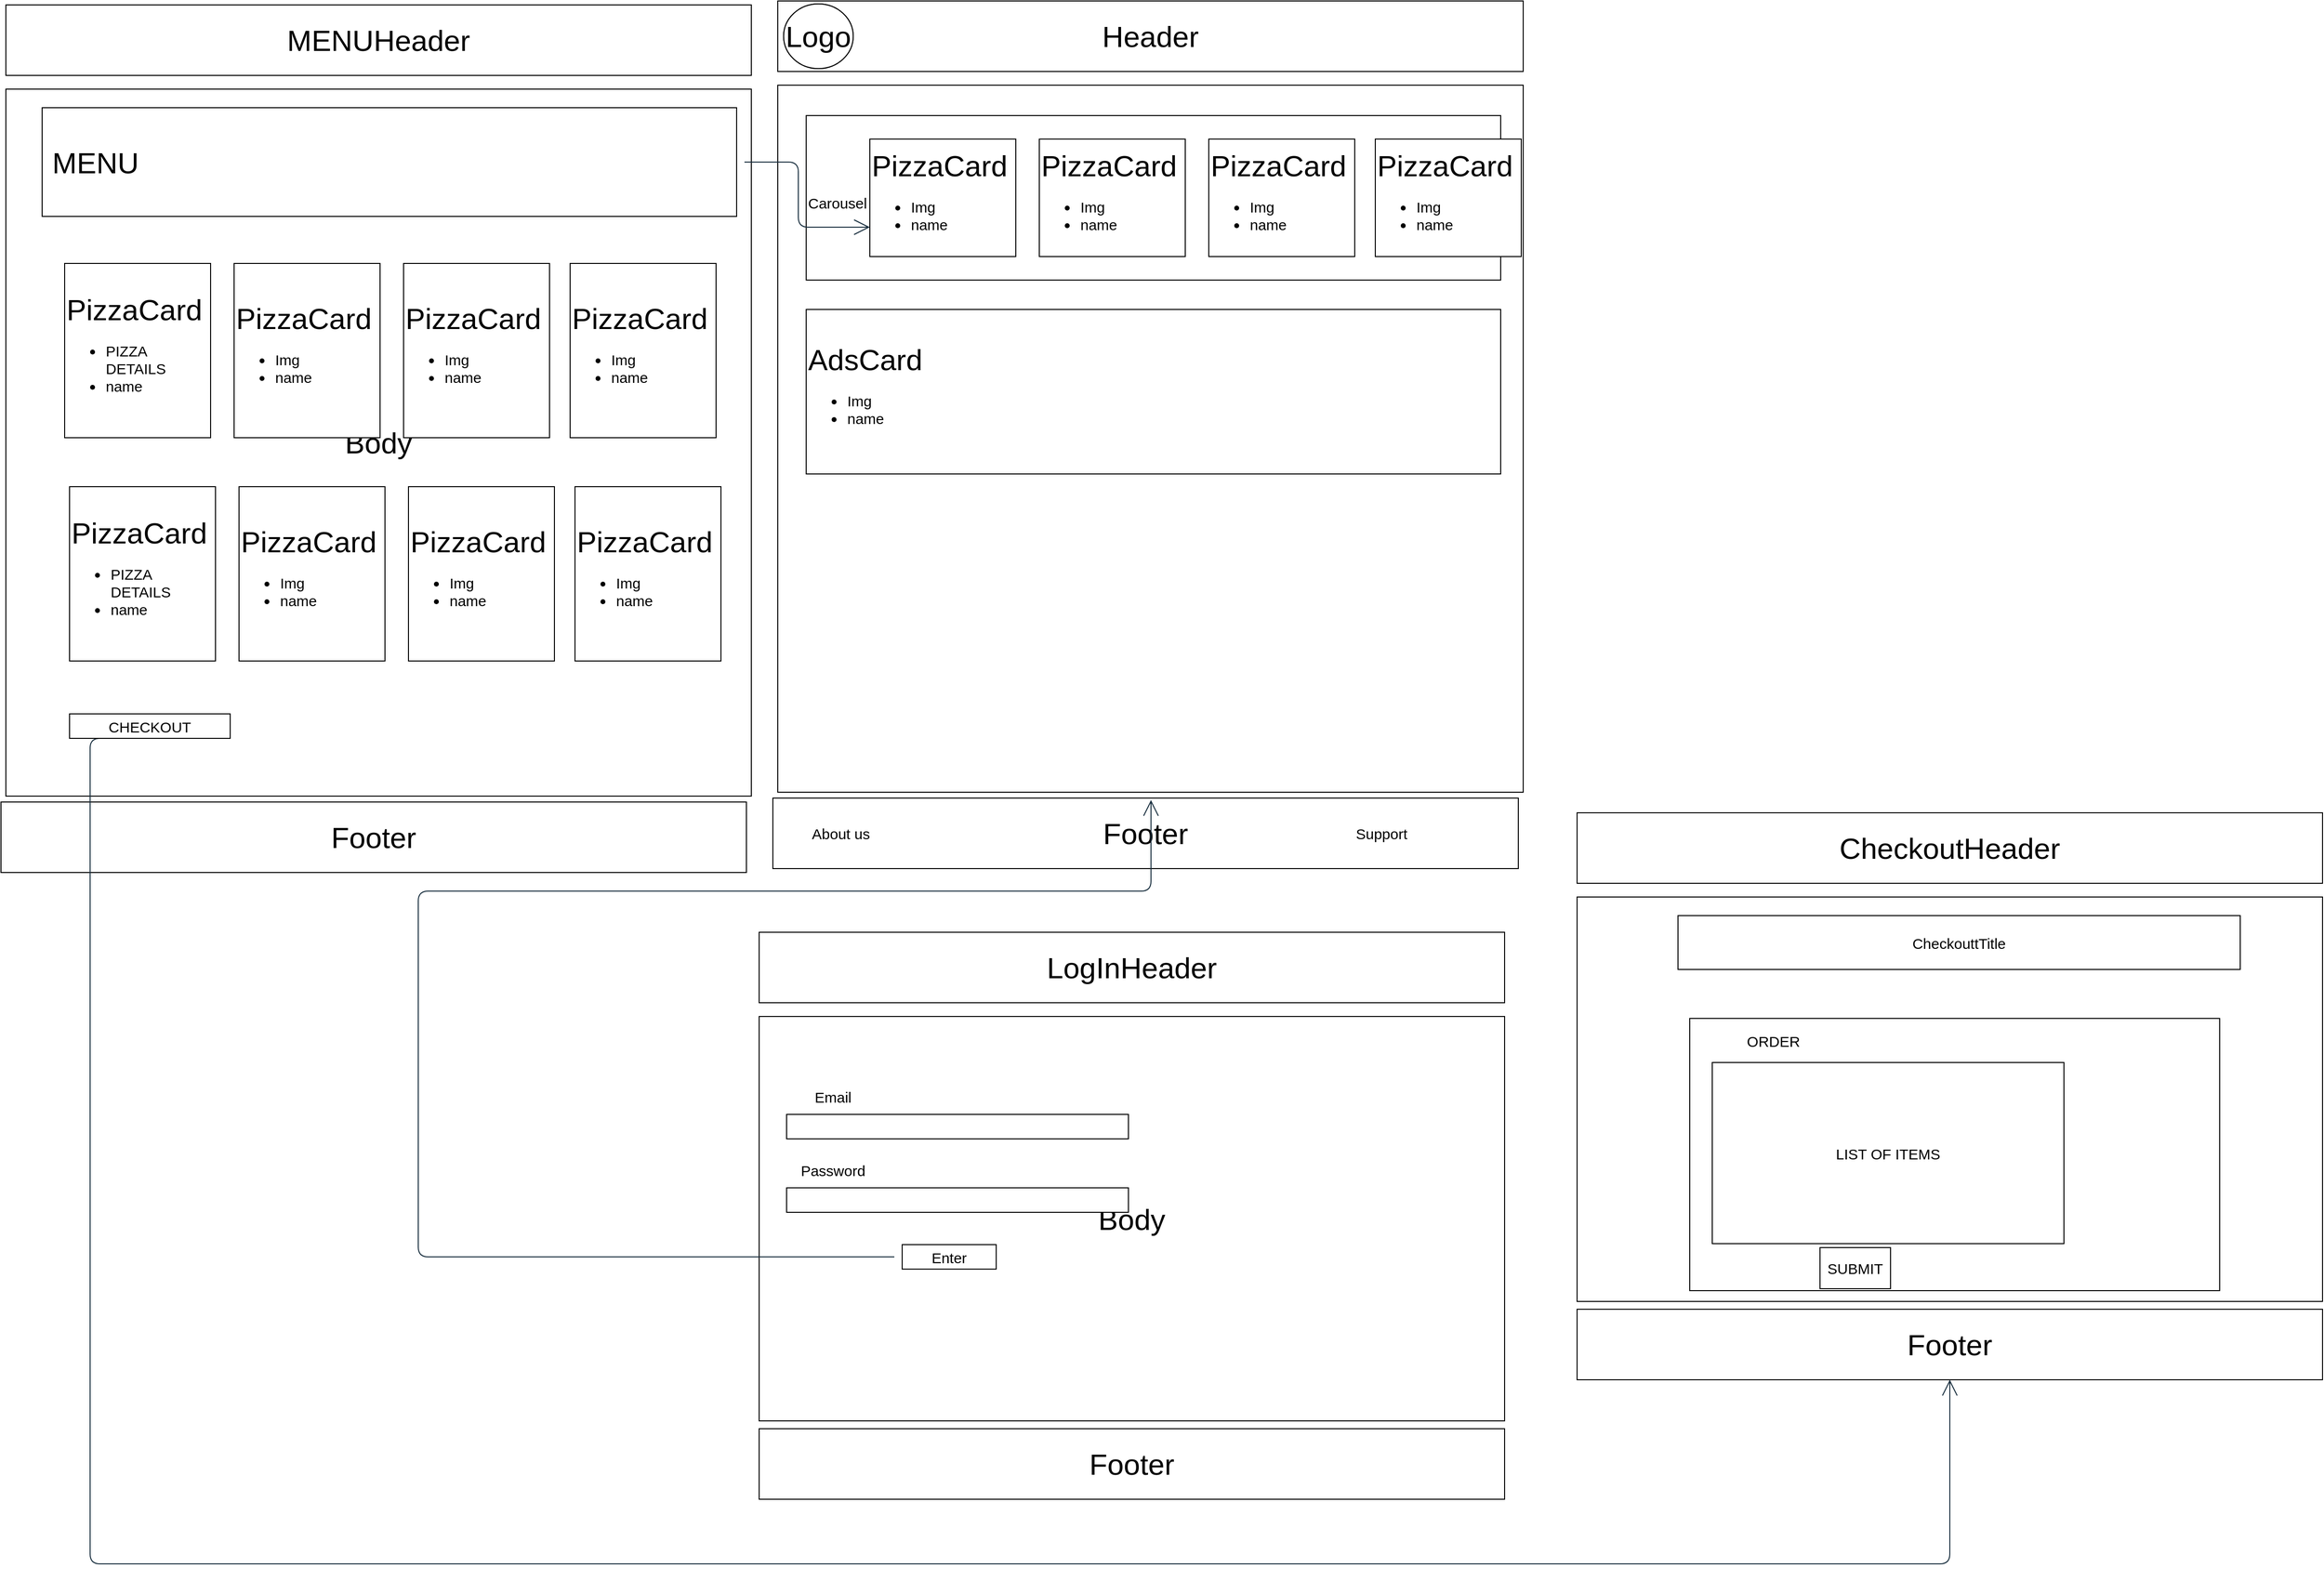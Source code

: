 <mxfile version="16.6.1" type="github">
  <diagram id="f_OamlXEMhh0Ig-cFjTD" name="Page-1">
    <mxGraphModel dx="5006" dy="1774" grid="0" gridSize="10" guides="1" tooltips="1" connect="1" arrows="1" fold="1" page="0" pageScale="1" pageWidth="850" pageHeight="1100" math="0" shadow="0">
      <root>
        <mxCell id="0" />
        <mxCell id="1" parent="0" />
        <mxCell id="QaYpBxPNPQrCtKfL7-Zh-1" value="&lt;font style=&quot;font-size: 30px&quot;&gt;Header&lt;/font&gt;" style="rounded=0;whiteSpace=wrap;html=1;hachureGap=4;" parent="1" vertex="1">
          <mxGeometry x="-188" y="41" width="761" height="72" as="geometry" />
        </mxCell>
        <mxCell id="QaYpBxPNPQrCtKfL7-Zh-2" value="&lt;font style=&quot;font-size: 30px&quot;&gt;Body&lt;/font&gt;" style="rounded=0;whiteSpace=wrap;html=1;hachureGap=4;" parent="1" vertex="1">
          <mxGeometry x="-188" y="127" width="761" height="722" as="geometry" />
        </mxCell>
        <mxCell id="QaYpBxPNPQrCtKfL7-Zh-3" value="Logo" style="ellipse;whiteSpace=wrap;html=1;hachureGap=4;fontSize=30;" parent="1" vertex="1">
          <mxGeometry x="-182" y="44" width="71" height="66" as="geometry" />
        </mxCell>
        <mxCell id="QaYpBxPNPQrCtKfL7-Zh-4" value="&lt;font style=&quot;font-size: 30px&quot;&gt;Footer&lt;/font&gt;" style="rounded=0;whiteSpace=wrap;html=1;hachureGap=4;" parent="1" vertex="1">
          <mxGeometry x="-193" y="855" width="761" height="72" as="geometry" />
        </mxCell>
        <mxCell id="QaYpBxPNPQrCtKfL7-Zh-9" value="&lt;font style=&quot;font-size: 15px&quot;&gt;Carousel&lt;/font&gt;" style="rounded=0;whiteSpace=wrap;html=1;hachureGap=4;fontSize=30;align=left;" parent="1" vertex="1">
          <mxGeometry x="-159" y="158" width="709" height="168" as="geometry" />
        </mxCell>
        <mxCell id="QaYpBxPNPQrCtKfL7-Zh-6" value="AdsCard&lt;br style=&quot;font-size: 29px&quot;&gt;&lt;ul style=&quot;font-size: 15px&quot;&gt;&lt;li&gt;&lt;font style=&quot;font-size: 15px&quot;&gt;Img&lt;/font&gt;&lt;/li&gt;&lt;li&gt;&lt;font style=&quot;font-size: 15px&quot;&gt;name&lt;/font&gt;&lt;/li&gt;&lt;/ul&gt;" style="rounded=0;whiteSpace=wrap;html=1;hachureGap=4;fontSize=30;align=left;" parent="1" vertex="1">
          <mxGeometry x="-159" y="356" width="709" height="168" as="geometry" />
        </mxCell>
        <mxCell id="QaYpBxPNPQrCtKfL7-Zh-26" value="" style="group" parent="1" vertex="1" connectable="0">
          <mxGeometry x="-94" y="182" width="665" height="120" as="geometry" />
        </mxCell>
        <mxCell id="QaYpBxPNPQrCtKfL7-Zh-5" value="PizzaCard&lt;br style=&quot;font-size: 29px&quot;&gt;&lt;ul style=&quot;font-size: 15px&quot;&gt;&lt;li&gt;&lt;font style=&quot;font-size: 15px&quot;&gt;Img&lt;/font&gt;&lt;/li&gt;&lt;li&gt;&lt;font style=&quot;font-size: 15px&quot;&gt;name&lt;/font&gt;&lt;/li&gt;&lt;/ul&gt;" style="rounded=0;whiteSpace=wrap;html=1;hachureGap=4;fontSize=30;align=left;" parent="QaYpBxPNPQrCtKfL7-Zh-26" vertex="1">
          <mxGeometry width="149" height="120" as="geometry" />
        </mxCell>
        <mxCell id="QaYpBxPNPQrCtKfL7-Zh-10" value="PizzaCard&lt;br style=&quot;font-size: 29px&quot;&gt;&lt;ul style=&quot;font-size: 15px&quot;&gt;&lt;li&gt;&lt;font style=&quot;font-size: 15px&quot;&gt;Img&lt;/font&gt;&lt;/li&gt;&lt;li&gt;&lt;font style=&quot;font-size: 15px&quot;&gt;name&lt;/font&gt;&lt;/li&gt;&lt;/ul&gt;" style="rounded=0;whiteSpace=wrap;html=1;hachureGap=4;fontSize=30;align=left;" parent="QaYpBxPNPQrCtKfL7-Zh-26" vertex="1">
          <mxGeometry x="173" width="149" height="120" as="geometry" />
        </mxCell>
        <mxCell id="QaYpBxPNPQrCtKfL7-Zh-11" value="PizzaCard&lt;br style=&quot;font-size: 29px&quot;&gt;&lt;ul style=&quot;font-size: 15px&quot;&gt;&lt;li&gt;&lt;font style=&quot;font-size: 15px&quot;&gt;Img&lt;/font&gt;&lt;/li&gt;&lt;li&gt;&lt;font style=&quot;font-size: 15px&quot;&gt;name&lt;/font&gt;&lt;/li&gt;&lt;/ul&gt;" style="rounded=0;whiteSpace=wrap;html=1;hachureGap=4;fontSize=30;align=left;" parent="QaYpBxPNPQrCtKfL7-Zh-26" vertex="1">
          <mxGeometry x="346" width="149" height="120" as="geometry" />
        </mxCell>
        <mxCell id="QaYpBxPNPQrCtKfL7-Zh-12" value="PizzaCard&lt;br style=&quot;font-size: 29px&quot;&gt;&lt;ul style=&quot;font-size: 15px&quot;&gt;&lt;li&gt;&lt;font style=&quot;font-size: 15px&quot;&gt;Img&lt;/font&gt;&lt;/li&gt;&lt;li&gt;&lt;font style=&quot;font-size: 15px&quot;&gt;name&lt;/font&gt;&lt;/li&gt;&lt;/ul&gt;" style="rounded=0;whiteSpace=wrap;html=1;hachureGap=4;fontSize=30;align=left;" parent="QaYpBxPNPQrCtKfL7-Zh-26" vertex="1">
          <mxGeometry x="516" width="149" height="120" as="geometry" />
        </mxCell>
        <mxCell id="QaYpBxPNPQrCtKfL7-Zh-28" value="Logo" style="ellipse;whiteSpace=wrap;html=1;hachureGap=4;fontSize=30;" parent="1" vertex="1">
          <mxGeometry x="-182" y="44" width="71" height="66" as="geometry" />
        </mxCell>
        <mxCell id="QaYpBxPNPQrCtKfL7-Zh-39" value="&lt;font style=&quot;font-size: 30px&quot;&gt;LogInHeader&lt;/font&gt;" style="rounded=0;whiteSpace=wrap;html=1;hachureGap=4;" parent="1" vertex="1">
          <mxGeometry x="-207" y="992" width="761" height="72" as="geometry" />
        </mxCell>
        <mxCell id="QaYpBxPNPQrCtKfL7-Zh-41" value="&lt;font style=&quot;font-size: 30px&quot;&gt;Footer&lt;/font&gt;" style="rounded=0;whiteSpace=wrap;html=1;hachureGap=4;" parent="1" vertex="1">
          <mxGeometry x="-207" y="1499" width="761" height="72" as="geometry" />
        </mxCell>
        <mxCell id="QaYpBxPNPQrCtKfL7-Zh-53" value="" style="group" parent="1" vertex="1" connectable="0">
          <mxGeometry x="628" y="870" width="761" height="579" as="geometry" />
        </mxCell>
        <mxCell id="QaYpBxPNPQrCtKfL7-Zh-50" value="&lt;span style=&quot;font-size: 30px&quot;&gt;CheckoutHeader&lt;/span&gt;" style="rounded=0;whiteSpace=wrap;html=1;hachureGap=4;" parent="QaYpBxPNPQrCtKfL7-Zh-53" vertex="1">
          <mxGeometry width="761" height="72" as="geometry" />
        </mxCell>
        <mxCell id="QaYpBxPNPQrCtKfL7-Zh-51" value="&lt;font style=&quot;font-size: 30px&quot;&gt;Body&lt;/font&gt;" style="rounded=0;whiteSpace=wrap;html=1;hachureGap=4;" parent="QaYpBxPNPQrCtKfL7-Zh-53" vertex="1">
          <mxGeometry y="86" width="761" height="413" as="geometry" />
        </mxCell>
        <mxCell id="QaYpBxPNPQrCtKfL7-Zh-52" value="&lt;font style=&quot;font-size: 30px&quot;&gt;Footer&lt;/font&gt;" style="rounded=0;whiteSpace=wrap;html=1;hachureGap=4;" parent="QaYpBxPNPQrCtKfL7-Zh-53" vertex="1">
          <mxGeometry y="507" width="761" height="72" as="geometry" />
        </mxCell>
        <mxCell id="QaYpBxPNPQrCtKfL7-Zh-56" value="CheckouttTitle" style="rounded=0;whiteSpace=wrap;html=1;hachureGap=4;fontSize=15;" parent="QaYpBxPNPQrCtKfL7-Zh-53" vertex="1">
          <mxGeometry x="103" y="105" width="574" height="55" as="geometry" />
        </mxCell>
        <mxCell id="QaYpBxPNPQrCtKfL7-Zh-78" value="" style="rounded=0;whiteSpace=wrap;html=1;hachureGap=4;fontSize=15;" parent="QaYpBxPNPQrCtKfL7-Zh-53" vertex="1">
          <mxGeometry x="115" y="210" width="541" height="278" as="geometry" />
        </mxCell>
        <mxCell id="QaYpBxPNPQrCtKfL7-Zh-87" value="" style="group" parent="QaYpBxPNPQrCtKfL7-Zh-53" vertex="1" connectable="0">
          <mxGeometry x="138" y="218" width="359" height="268" as="geometry" />
        </mxCell>
        <mxCell id="QaYpBxPNPQrCtKfL7-Zh-83" value="ORDER" style="text;strokeColor=none;fillColor=none;html=1;align=center;verticalAlign=middle;whiteSpace=wrap;rounded=0;hachureGap=4;fontSize=15;" parent="QaYpBxPNPQrCtKfL7-Zh-87" vertex="1">
          <mxGeometry x="15" width="95" height="30" as="geometry" />
        </mxCell>
        <mxCell id="QaYpBxPNPQrCtKfL7-Zh-85" value="LIST OF ITEMS" style="rounded=0;whiteSpace=wrap;html=1;hachureGap=4;fontSize=15;" parent="QaYpBxPNPQrCtKfL7-Zh-87" vertex="1">
          <mxGeometry y="37" width="359" height="185" as="geometry" />
        </mxCell>
        <mxCell id="QaYpBxPNPQrCtKfL7-Zh-86" value="SUBMIT" style="rounded=0;whiteSpace=wrap;html=1;hachureGap=4;fontSize=15;" parent="QaYpBxPNPQrCtKfL7-Zh-87" vertex="1">
          <mxGeometry x="110" y="226" width="72" height="42" as="geometry" />
        </mxCell>
        <mxCell id="QaYpBxPNPQrCtKfL7-Zh-55" value="" style="group" parent="1" vertex="1" connectable="0">
          <mxGeometry x="-207" y="1078" width="761" height="413" as="geometry" />
        </mxCell>
        <mxCell id="QaYpBxPNPQrCtKfL7-Zh-40" value="&lt;font style=&quot;font-size: 30px&quot;&gt;Body&lt;/font&gt;" style="rounded=0;whiteSpace=wrap;html=1;hachureGap=4;" parent="QaYpBxPNPQrCtKfL7-Zh-55" vertex="1">
          <mxGeometry width="761" height="413" as="geometry" />
        </mxCell>
        <mxCell id="QaYpBxPNPQrCtKfL7-Zh-42" value="" style="rounded=0;whiteSpace=wrap;html=1;hachureGap=4;fontSize=15;" parent="QaYpBxPNPQrCtKfL7-Zh-55" vertex="1">
          <mxGeometry x="28" y="100" width="349" height="25" as="geometry" />
        </mxCell>
        <mxCell id="QaYpBxPNPQrCtKfL7-Zh-43" value="Email" style="text;strokeColor=none;fillColor=none;html=1;align=center;verticalAlign=middle;whiteSpace=wrap;rounded=0;hachureGap=4;fontSize=15;" parent="QaYpBxPNPQrCtKfL7-Zh-55" vertex="1">
          <mxGeometry x="28" y="67" width="95" height="30" as="geometry" />
        </mxCell>
        <mxCell id="QaYpBxPNPQrCtKfL7-Zh-44" value="" style="rounded=0;whiteSpace=wrap;html=1;hachureGap=4;fontSize=15;" parent="QaYpBxPNPQrCtKfL7-Zh-55" vertex="1">
          <mxGeometry x="28" y="175" width="349" height="25" as="geometry" />
        </mxCell>
        <mxCell id="QaYpBxPNPQrCtKfL7-Zh-45" value="Password" style="text;strokeColor=none;fillColor=none;html=1;align=center;verticalAlign=middle;whiteSpace=wrap;rounded=0;hachureGap=4;fontSize=15;" parent="QaYpBxPNPQrCtKfL7-Zh-55" vertex="1">
          <mxGeometry x="28" y="142" width="95" height="30" as="geometry" />
        </mxCell>
        <mxCell id="QaYpBxPNPQrCtKfL7-Zh-54" value="Enter" style="rounded=0;whiteSpace=wrap;html=1;hachureGap=4;fontSize=15;" parent="QaYpBxPNPQrCtKfL7-Zh-55" vertex="1">
          <mxGeometry x="146" y="233" width="96" height="25" as="geometry" />
        </mxCell>
        <mxCell id="QaYpBxPNPQrCtKfL7-Zh-81" value="About us" style="text;strokeColor=none;fillColor=none;html=1;align=center;verticalAlign=middle;whiteSpace=wrap;rounded=0;hachureGap=4;fontSize=15;" parent="1" vertex="1">
          <mxGeometry x="-171" y="876" width="95" height="30" as="geometry" />
        </mxCell>
        <mxCell id="QaYpBxPNPQrCtKfL7-Zh-82" value="Support" style="text;strokeColor=none;fillColor=none;html=1;align=center;verticalAlign=middle;whiteSpace=wrap;rounded=0;hachureGap=4;fontSize=15;" parent="1" vertex="1">
          <mxGeometry x="381" y="876" width="95" height="30" as="geometry" />
        </mxCell>
        <mxCell id="QaYpBxPNPQrCtKfL7-Zh-88" value="&lt;font style=&quot;font-size: 30px&quot;&gt;MENUHeader&lt;/font&gt;" style="rounded=0;whiteSpace=wrap;html=1;hachureGap=4;" parent="1" vertex="1">
          <mxGeometry x="-976" y="45" width="761" height="72" as="geometry" />
        </mxCell>
        <mxCell id="QaYpBxPNPQrCtKfL7-Zh-89" value="&lt;font style=&quot;font-size: 30px&quot;&gt;Body&lt;/font&gt;" style="rounded=0;whiteSpace=wrap;html=1;hachureGap=4;" parent="1" vertex="1">
          <mxGeometry x="-976" y="131" width="761" height="722" as="geometry" />
        </mxCell>
        <mxCell id="QaYpBxPNPQrCtKfL7-Zh-90" value="&lt;font style=&quot;font-size: 30px&quot;&gt;Footer&lt;/font&gt;" style="rounded=0;whiteSpace=wrap;html=1;hachureGap=4;" parent="1" vertex="1">
          <mxGeometry x="-981" y="859" width="761" height="72" as="geometry" />
        </mxCell>
        <mxCell id="QaYpBxPNPQrCtKfL7-Zh-91" value="&lt;span style=&quot;white-space: pre&quot;&gt; &lt;/span&gt;MENU" style="rounded=0;whiteSpace=wrap;html=1;hachureGap=4;fontSize=30;align=left;" parent="1" vertex="1">
          <mxGeometry x="-939" y="150" width="709" height="111" as="geometry" />
        </mxCell>
        <mxCell id="QaYpBxPNPQrCtKfL7-Zh-92" value="" style="group" parent="1" vertex="1" connectable="0">
          <mxGeometry x="-916" y="309" width="665" height="178" as="geometry" />
        </mxCell>
        <mxCell id="QaYpBxPNPQrCtKfL7-Zh-93" value="PizzaCard&lt;br style=&quot;font-size: 29px&quot;&gt;&lt;ul style=&quot;font-size: 15px&quot;&gt;&lt;li&gt;PIZZA DETAILS&lt;/li&gt;&lt;li&gt;&lt;font style=&quot;font-size: 15px&quot;&gt;name&lt;/font&gt;&lt;/li&gt;&lt;/ul&gt;" style="rounded=0;whiteSpace=wrap;html=1;hachureGap=4;fontSize=30;align=left;" parent="QaYpBxPNPQrCtKfL7-Zh-92" vertex="1">
          <mxGeometry width="149" height="178" as="geometry" />
        </mxCell>
        <mxCell id="QaYpBxPNPQrCtKfL7-Zh-94" value="PizzaCard&lt;br style=&quot;font-size: 29px&quot;&gt;&lt;ul style=&quot;font-size: 15px&quot;&gt;&lt;li&gt;&lt;font style=&quot;font-size: 15px&quot;&gt;Img&lt;/font&gt;&lt;/li&gt;&lt;li&gt;&lt;font style=&quot;font-size: 15px&quot;&gt;name&lt;/font&gt;&lt;/li&gt;&lt;/ul&gt;" style="rounded=0;whiteSpace=wrap;html=1;hachureGap=4;fontSize=30;align=left;" parent="QaYpBxPNPQrCtKfL7-Zh-92" vertex="1">
          <mxGeometry x="173" width="149" height="178" as="geometry" />
        </mxCell>
        <mxCell id="QaYpBxPNPQrCtKfL7-Zh-95" value="PizzaCard&lt;br style=&quot;font-size: 29px&quot;&gt;&lt;ul style=&quot;font-size: 15px&quot;&gt;&lt;li&gt;&lt;font style=&quot;font-size: 15px&quot;&gt;Img&lt;/font&gt;&lt;/li&gt;&lt;li&gt;&lt;font style=&quot;font-size: 15px&quot;&gt;name&lt;/font&gt;&lt;/li&gt;&lt;/ul&gt;" style="rounded=0;whiteSpace=wrap;html=1;hachureGap=4;fontSize=30;align=left;" parent="QaYpBxPNPQrCtKfL7-Zh-92" vertex="1">
          <mxGeometry x="346" width="149" height="178" as="geometry" />
        </mxCell>
        <mxCell id="QaYpBxPNPQrCtKfL7-Zh-96" value="PizzaCard&lt;br style=&quot;font-size: 29px&quot;&gt;&lt;ul style=&quot;font-size: 15px&quot;&gt;&lt;li&gt;&lt;font style=&quot;font-size: 15px&quot;&gt;Img&lt;/font&gt;&lt;/li&gt;&lt;li&gt;&lt;font style=&quot;font-size: 15px&quot;&gt;name&lt;/font&gt;&lt;/li&gt;&lt;/ul&gt;" style="rounded=0;whiteSpace=wrap;html=1;hachureGap=4;fontSize=30;align=left;" parent="QaYpBxPNPQrCtKfL7-Zh-92" vertex="1">
          <mxGeometry x="516" width="149" height="178" as="geometry" />
        </mxCell>
        <mxCell id="QaYpBxPNPQrCtKfL7-Zh-98" value="" style="group" parent="1" vertex="1" connectable="0">
          <mxGeometry x="-911" y="537" width="665" height="178" as="geometry" />
        </mxCell>
        <mxCell id="QaYpBxPNPQrCtKfL7-Zh-99" value="PizzaCard&lt;br style=&quot;font-size: 29px&quot;&gt;&lt;ul style=&quot;font-size: 15px&quot;&gt;&lt;li&gt;PIZZA DETAILS&lt;/li&gt;&lt;li&gt;&lt;font style=&quot;font-size: 15px&quot;&gt;name&lt;/font&gt;&lt;/li&gt;&lt;/ul&gt;" style="rounded=0;whiteSpace=wrap;html=1;hachureGap=4;fontSize=30;align=left;" parent="QaYpBxPNPQrCtKfL7-Zh-98" vertex="1">
          <mxGeometry width="149" height="178" as="geometry" />
        </mxCell>
        <mxCell id="QaYpBxPNPQrCtKfL7-Zh-100" value="PizzaCard&lt;br style=&quot;font-size: 29px&quot;&gt;&lt;ul style=&quot;font-size: 15px&quot;&gt;&lt;li&gt;&lt;font style=&quot;font-size: 15px&quot;&gt;Img&lt;/font&gt;&lt;/li&gt;&lt;li&gt;&lt;font style=&quot;font-size: 15px&quot;&gt;name&lt;/font&gt;&lt;/li&gt;&lt;/ul&gt;" style="rounded=0;whiteSpace=wrap;html=1;hachureGap=4;fontSize=30;align=left;" parent="QaYpBxPNPQrCtKfL7-Zh-98" vertex="1">
          <mxGeometry x="173" width="149" height="178" as="geometry" />
        </mxCell>
        <mxCell id="QaYpBxPNPQrCtKfL7-Zh-101" value="PizzaCard&lt;br style=&quot;font-size: 29px&quot;&gt;&lt;ul style=&quot;font-size: 15px&quot;&gt;&lt;li&gt;&lt;font style=&quot;font-size: 15px&quot;&gt;Img&lt;/font&gt;&lt;/li&gt;&lt;li&gt;&lt;font style=&quot;font-size: 15px&quot;&gt;name&lt;/font&gt;&lt;/li&gt;&lt;/ul&gt;" style="rounded=0;whiteSpace=wrap;html=1;hachureGap=4;fontSize=30;align=left;" parent="QaYpBxPNPQrCtKfL7-Zh-98" vertex="1">
          <mxGeometry x="346" width="149" height="178" as="geometry" />
        </mxCell>
        <mxCell id="QaYpBxPNPQrCtKfL7-Zh-102" value="PizzaCard&lt;br style=&quot;font-size: 29px&quot;&gt;&lt;ul style=&quot;font-size: 15px&quot;&gt;&lt;li&gt;&lt;font style=&quot;font-size: 15px&quot;&gt;Img&lt;/font&gt;&lt;/li&gt;&lt;li&gt;&lt;font style=&quot;font-size: 15px&quot;&gt;name&lt;/font&gt;&lt;/li&gt;&lt;/ul&gt;" style="rounded=0;whiteSpace=wrap;html=1;hachureGap=4;fontSize=30;align=left;" parent="QaYpBxPNPQrCtKfL7-Zh-98" vertex="1">
          <mxGeometry x="516" width="149" height="178" as="geometry" />
        </mxCell>
        <mxCell id="QaYpBxPNPQrCtKfL7-Zh-103" value="" style="edgeStyle=orthogonalEdgeStyle;orthogonalLoop=1;jettySize=auto;html=1;rounded=1;sketch=0;fontColor=#1A1A1A;endArrow=open;startSize=14;endSize=14;sourcePerimeterSpacing=8;targetPerimeterSpacing=8;strokeColor=#182E3E;entryX=0;entryY=0.75;entryDx=0;entryDy=0;" parent="1" source="QaYpBxPNPQrCtKfL7-Zh-91" target="QaYpBxPNPQrCtKfL7-Zh-5" edge="1">
          <mxGeometry width="120" relative="1" as="geometry">
            <mxPoint x="-152" y="418" as="sourcePoint" />
            <mxPoint x="652" y="-27" as="targetPoint" />
          </mxGeometry>
        </mxCell>
        <mxCell id="QaYpBxPNPQrCtKfL7-Zh-106" style="edgeStyle=orthogonalEdgeStyle;rounded=1;sketch=0;orthogonalLoop=1;jettySize=auto;html=1;entryX=0.5;entryY=1;entryDx=0;entryDy=0;fontColor=#1A1A1A;endArrow=open;startSize=14;endSize=14;sourcePerimeterSpacing=8;targetPerimeterSpacing=8;strokeColor=#182E3E;exitX=0.5;exitY=1;exitDx=0;exitDy=0;" parent="1" source="QaYpBxPNPQrCtKfL7-Zh-109" target="QaYpBxPNPQrCtKfL7-Zh-52" edge="1">
          <mxGeometry relative="1" as="geometry">
            <Array as="points">
              <mxPoint x="-890" y="794" />
              <mxPoint x="-890" y="1637" />
              <mxPoint x="1009" y="1637" />
            </Array>
          </mxGeometry>
        </mxCell>
        <mxCell id="QaYpBxPNPQrCtKfL7-Zh-107" style="edgeStyle=orthogonalEdgeStyle;rounded=1;sketch=0;orthogonalLoop=1;jettySize=auto;html=1;fontColor=#1A1A1A;endArrow=open;startSize=14;endSize=14;sourcePerimeterSpacing=8;targetPerimeterSpacing=8;strokeColor=#182E3E;" parent="1" source="QaYpBxPNPQrCtKfL7-Zh-54" target="QaYpBxPNPQrCtKfL7-Zh-2" edge="1">
          <mxGeometry relative="1" as="geometry">
            <Array as="points">
              <mxPoint x="-555" y="1323" />
              <mxPoint x="-555" y="950" />
              <mxPoint x="193" y="950" />
            </Array>
          </mxGeometry>
        </mxCell>
        <mxCell id="QaYpBxPNPQrCtKfL7-Zh-109" value="CHECKOUT" style="rounded=0;whiteSpace=wrap;html=1;hachureGap=4;fontSize=15;" parent="1" vertex="1">
          <mxGeometry x="-911" y="769" width="164" height="25" as="geometry" />
        </mxCell>
      </root>
    </mxGraphModel>
  </diagram>
</mxfile>

